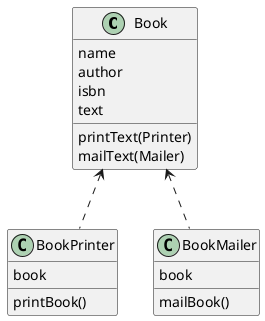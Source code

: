 @startuml
'https://plantuml.com/class-diagram

class Book {
name
author
isbn
text
printText(Printer)
mailText(Mailer)
}

class BookPrinter {
book
printBook()
}

class BookMailer {
book
mailBook()
}

Book <.. BookPrinter
Book <.. BookMailer

@enduml